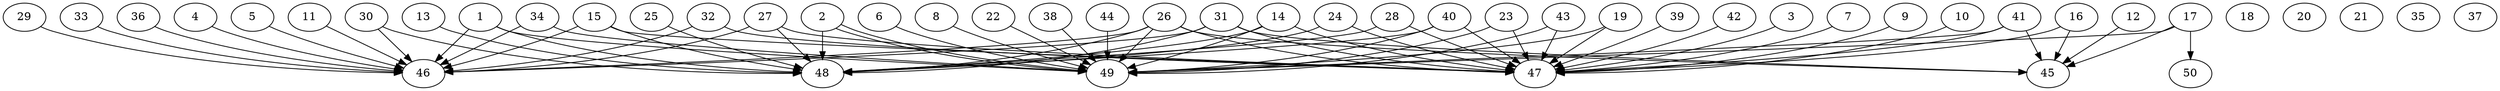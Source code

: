 // DAG automatically generated by daggen at Thu Oct  3 14:07:57 2019
// ./daggen --dot -n 50 --ccr 0.3 --fat 0.9 --regular 0.5 --density 0.5 --mindata 5242880 --maxdata 52428800 
digraph G {
  1 [size="111179093", alpha="0.03", expect_size="33353728"] 
  1 -> 46 [size ="33353728"]
  1 -> 48 [size ="33353728"]
  1 -> 49 [size ="33353728"]
  2 [size="98532693", alpha="0.18", expect_size="29559808"] 
  2 -> 48 [size ="29559808"]
  2 -> 49 [size ="29559808"]
  2 -> 49 [size ="29559808"]
  3 [size="169209173", alpha="0.13", expect_size="50762752"] 
  3 -> 47 [size ="50762752"]
  4 [size="143588693", alpha="0.11", expect_size="43076608"] 
  4 -> 46 [size ="43076608"]
  5 [size="129870507", alpha="0.12", expect_size="38961152"] 
  5 -> 46 [size ="38961152"]
  6 [size="52261547", alpha="0.14", expect_size="15678464"] 
  6 -> 49 [size ="15678464"]
  7 [size="82623147", alpha="0.18", expect_size="24786944"] 
  7 -> 47 [size ="24786944"]
  8 [size="163416747", alpha="0.13", expect_size="49025024"] 
  8 -> 49 [size ="49025024"]
  9 [size="114411520", alpha="0.11", expect_size="34323456"] 
  9 -> 47 [size ="34323456"]
  10 [size="154978987", alpha="0.08", expect_size="46493696"] 
  10 -> 47 [size ="46493696"]
  11 [size="121149440", alpha="0.19", expect_size="36344832"] 
  11 -> 46 [size ="36344832"]
  12 [size="147514027", alpha="0.07", expect_size="44254208"] 
  12 -> 45 [size ="44254208"]
  13 [size="133058560", alpha="0.17", expect_size="39917568"] 
  13 -> 48 [size ="39917568"]
  14 [size="77803520", alpha="0.03", expect_size="23341056"] 
  14 -> 47 [size ="23341056"]
  14 -> 48 [size ="23341056"]
  14 -> 49 [size ="23341056"]
  15 [size="161280000", alpha="0.16", expect_size="48384000"] 
  15 -> 46 [size ="48384000"]
  15 -> 47 [size ="48384000"]
  15 -> 48 [size ="48384000"]
  16 [size="97320960", alpha="0.05", expect_size="29196288"] 
  16 -> 45 [size ="29196288"]
  16 -> 47 [size ="29196288"]
  17 [size="50100907", alpha="0.02", expect_size="15030272"] 
  17 -> 45 [size ="15030272"]
  17 -> 49 [size ="15030272"]
  17 -> 50 [size ="15030272"]
  18 [size="36413440", alpha="0.02", expect_size="10924032"] 
  19 [size="139796480", alpha="0.13", expect_size="41938944"] 
  19 -> 47 [size ="41938944"]
  19 -> 49 [size ="41938944"]
  20 [size="72809813", alpha="0.04", expect_size="21842944"] 
  21 [size="137117013", alpha="0.07", expect_size="41135104"] 
  22 [size="131508907", alpha="0.20", expect_size="39452672"] 
  22 -> 49 [size ="39452672"]
  23 [size="28023467", alpha="0.12", expect_size="8407040"] 
  23 -> 47 [size ="8407040"]
  23 -> 49 [size ="8407040"]
  24 [size="161949013", alpha="0.00", expect_size="48584704"] 
  24 -> 47 [size ="48584704"]
  24 -> 48 [size ="48584704"]
  25 [size="31382187", alpha="0.03", expect_size="9414656"] 
  25 -> 48 [size ="9414656"]
  26 [size="155306667", alpha="0.10", expect_size="46592000"] 
  26 -> 45 [size ="46592000"]
  26 -> 46 [size ="46592000"]
  26 -> 47 [size ="46592000"]
  26 -> 48 [size ="46592000"]
  26 -> 49 [size ="46592000"]
  27 [size="40693760", alpha="0.05", expect_size="12208128"] 
  27 -> 46 [size ="12208128"]
  27 -> 47 [size ="12208128"]
  27 -> 48 [size ="12208128"]
  28 [size="59712853", alpha="0.19", expect_size="17913856"] 
  28 -> 47 [size ="17913856"]
  28 -> 48 [size ="17913856"]
  29 [size="76185600", alpha="0.05", expect_size="22855680"] 
  29 -> 46 [size ="22855680"]
  30 [size="22896640", alpha="0.09", expect_size="6868992"] 
  30 -> 46 [size ="6868992"]
  30 -> 48 [size ="6868992"]
  31 [size="53971627", alpha="0.05", expect_size="16191488"] 
  31 -> 45 [size ="16191488"]
  31 -> 46 [size ="16191488"]
  31 -> 47 [size ="16191488"]
  31 -> 48 [size ="16191488"]
  32 [size="105833813", alpha="0.19", expect_size="31750144"] 
  32 -> 46 [size ="31750144"]
  32 -> 47 [size ="31750144"]
  33 [size="102253227", alpha="0.07", expect_size="30675968"] 
  33 -> 46 [size ="30675968"]
  34 [size="37676373", alpha="0.03", expect_size="11302912"] 
  34 -> 46 [size ="11302912"]
  34 -> 49 [size ="11302912"]
  35 [size="38222507", alpha="0.17", expect_size="11466752"] 
  36 [size="58999467", alpha="0.01", expect_size="17699840"] 
  36 -> 46 [size ="17699840"]
  37 [size="134792533", alpha="0.09", expect_size="40437760"] 
  38 [size="173462187", alpha="0.20", expect_size="52038656"] 
  38 -> 49 [size ="52038656"]
  39 [size="163672747", alpha="0.06", expect_size="49101824"] 
  39 -> 47 [size ="49101824"]
  40 [size="45066240", alpha="0.19", expect_size="13519872"] 
  40 -> 47 [size ="13519872"]
  40 -> 48 [size ="13519872"]
  40 -> 49 [size ="13519872"]
  41 [size="112438613", alpha="0.08", expect_size="33731584"] 
  41 -> 45 [size ="33731584"]
  41 -> 47 [size ="33731584"]
  41 -> 49 [size ="33731584"]
  42 [size="154890240", alpha="0.11", expect_size="46467072"] 
  42 -> 47 [size ="46467072"]
  43 [size="145179307", alpha="0.15", expect_size="43553792"] 
  43 -> 47 [size ="43553792"]
  43 -> 49 [size ="43553792"]
  44 [size="41594880", alpha="0.18", expect_size="12478464"] 
  44 -> 49 [size ="12478464"]
  45 [size="61757440", alpha="0.03", expect_size="18527232"] 
  46 [size="34894507", alpha="0.05", expect_size="10468352"] 
  47 [size="40850773", alpha="0.10", expect_size="12255232"] 
  48 [size="112257707", alpha="0.00", expect_size="33677312"] 
  49 [size="110762667", alpha="0.18", expect_size="33228800"] 
  50 [size="158689280", alpha="0.16", expect_size="47606784"] 
}

